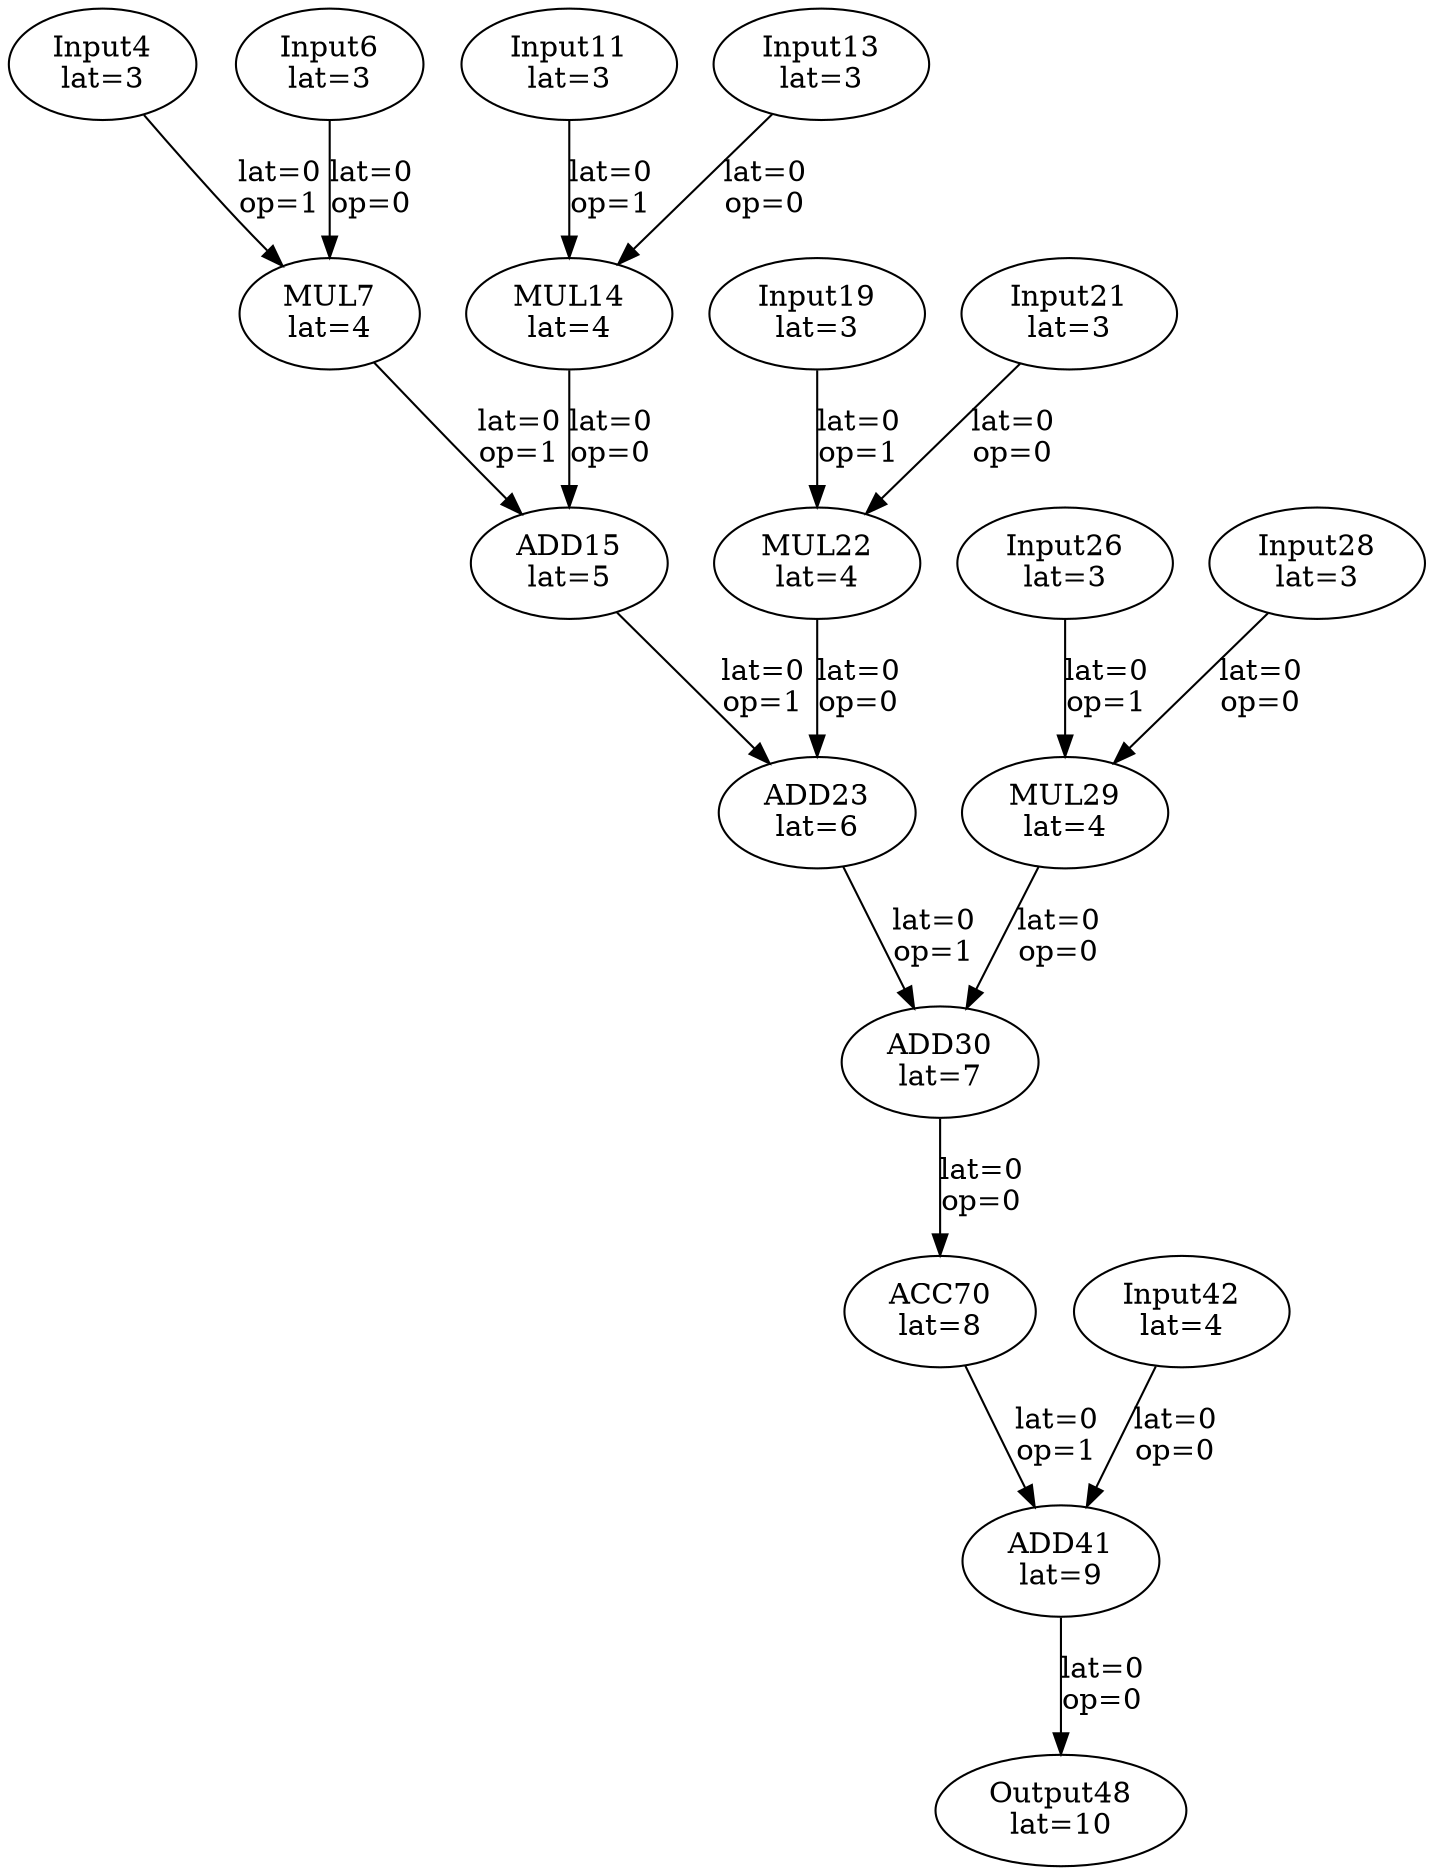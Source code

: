 Digraph G {
"Input4"[label = "\N\nlat=3"];
"Input6"[label = "\N\nlat=3"];
"MUL7"[label = "\N\nlat=4"];
"Input6"->"MUL7"[label = "lat=0\nop=0"];
"Input4"->"MUL7"[label = "lat=0\nop=1"];
"Input11"[label = "\N\nlat=3"];
"Input13"[label = "\N\nlat=3"];
"MUL14"[label = "\N\nlat=4"];
"Input13"->"MUL14"[label = "lat=0\nop=0"];
"Input11"->"MUL14"[label = "lat=0\nop=1"];
"ADD15"[label = "\N\nlat=5"];
"MUL14"->"ADD15"[label = "lat=0\nop=0"];
"MUL7"->"ADD15"[label = "lat=0\nop=1"];
"Input19"[label = "\N\nlat=3"];
"Input21"[label = "\N\nlat=3"];
"MUL22"[label = "\N\nlat=4"];
"Input21"->"MUL22"[label = "lat=0\nop=0"];
"Input19"->"MUL22"[label = "lat=0\nop=1"];
"ADD23"[label = "\N\nlat=6"];
"MUL22"->"ADD23"[label = "lat=0\nop=0"];
"ADD15"->"ADD23"[label = "lat=0\nop=1"];
"Input26"[label = "\N\nlat=3"];
"Input28"[label = "\N\nlat=3"];
"MUL29"[label = "\N\nlat=4"];
"Input28"->"MUL29"[label = "lat=0\nop=0"];
"Input26"->"MUL29"[label = "lat=0\nop=1"];
"ADD30"[label = "\N\nlat=7"];
"MUL29"->"ADD30"[label = "lat=0\nop=0"];
"ADD23"->"ADD30"[label = "lat=0\nop=1"];
"ADD41"[label = "\N\nlat=9"];
"Input42"->"ADD41"[label = "lat=0\nop=0"];
"ACC70"->"ADD41"[label = "lat=0\nop=1"];
"Input42"[label = "\N\nlat=4"];
"Output48"[label = "\N\nlat=10"];
"ADD41"->"Output48"[label = "lat=0\nop=0"];
"ACC70"[label = "\N\nlat=8"];
"ADD30"->"ACC70"[label = "lat=0\nop=0"];
}
